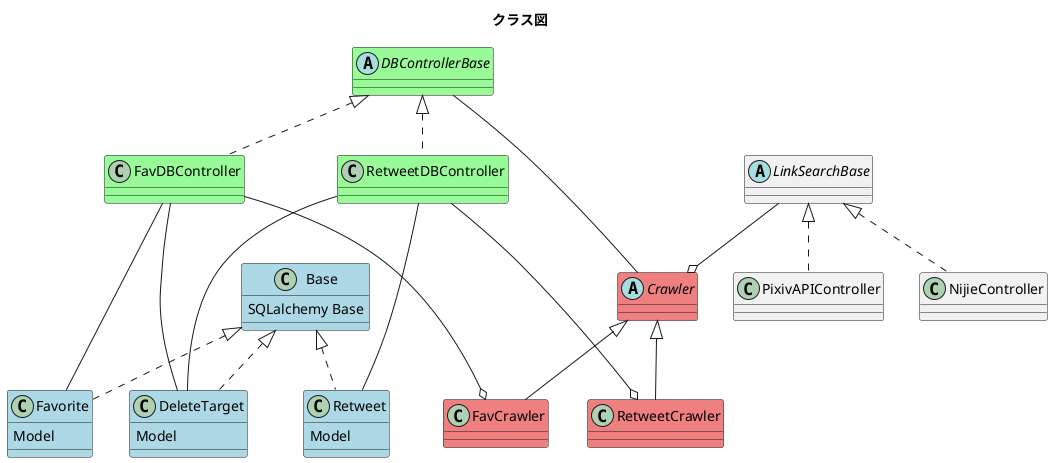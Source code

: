 @startuml
title クラス図

' クローラークラス
abstract class Crawler #LightCoral
class FavCrawler #LightCoral
class RetweetCrawler #LightCoral

' DBクラス
abstract class DBControllerBase #PaleGreen
class FavDBController #PaleGreen
class RetweetDBController #PaleGreen

' SQLalchemy関連クラス
class Base #LightBlue{
    SQLalchemy Base
}
class Favorite #LightBlue{
    Model
}
class Retweet #LightBlue{
    Model
}
class DeleteTarget #LightBlue{
    Model
}

' 外部リンク探索ベース
abstract class LinkSearchBase
' pixivクラス
class PixivAPIController
' nijieクラス
class NijieController

' 関連追加
' FavCrawlerとRetweetCrawlerはCrawlerから派生する(is a)
Crawler <|-- FavCrawler
Crawler <|-- RetweetCrawler

' CrawlerはLinkSearchBaseを保持する(has a)
DBControllerBase --- Crawler
LinkSearchBase --o Crawler

' FavDBControllerとRetweetDBControllerはDBControllerBaseから派生する(is a)
DBControllerBase <|.. FavDBController
DBControllerBase <|.. RetweetDBController

' FavCrawlerとRetweetCrawlerはそれぞれDBControllerを保持する(has a)
FavDBController --o FavCrawler
RetweetDBController --o RetweetCrawler

' SQLalchemy関連
Base <|.. Favorite
Base <|.. Retweet
Base <|.. DeleteTarget

' SQLalchemy関連はそれぞれのDBControllerから呼び出される
FavDBController --- Favorite
FavDBController --- DeleteTarget
RetweetDBController --- Retweet
RetweetDBController --- DeleteTarget

LinkSearchBase <|.. PixivAPIController
LinkSearchBase <|.. NijieController
'DBControllerBase *-- Crawler

@enduml